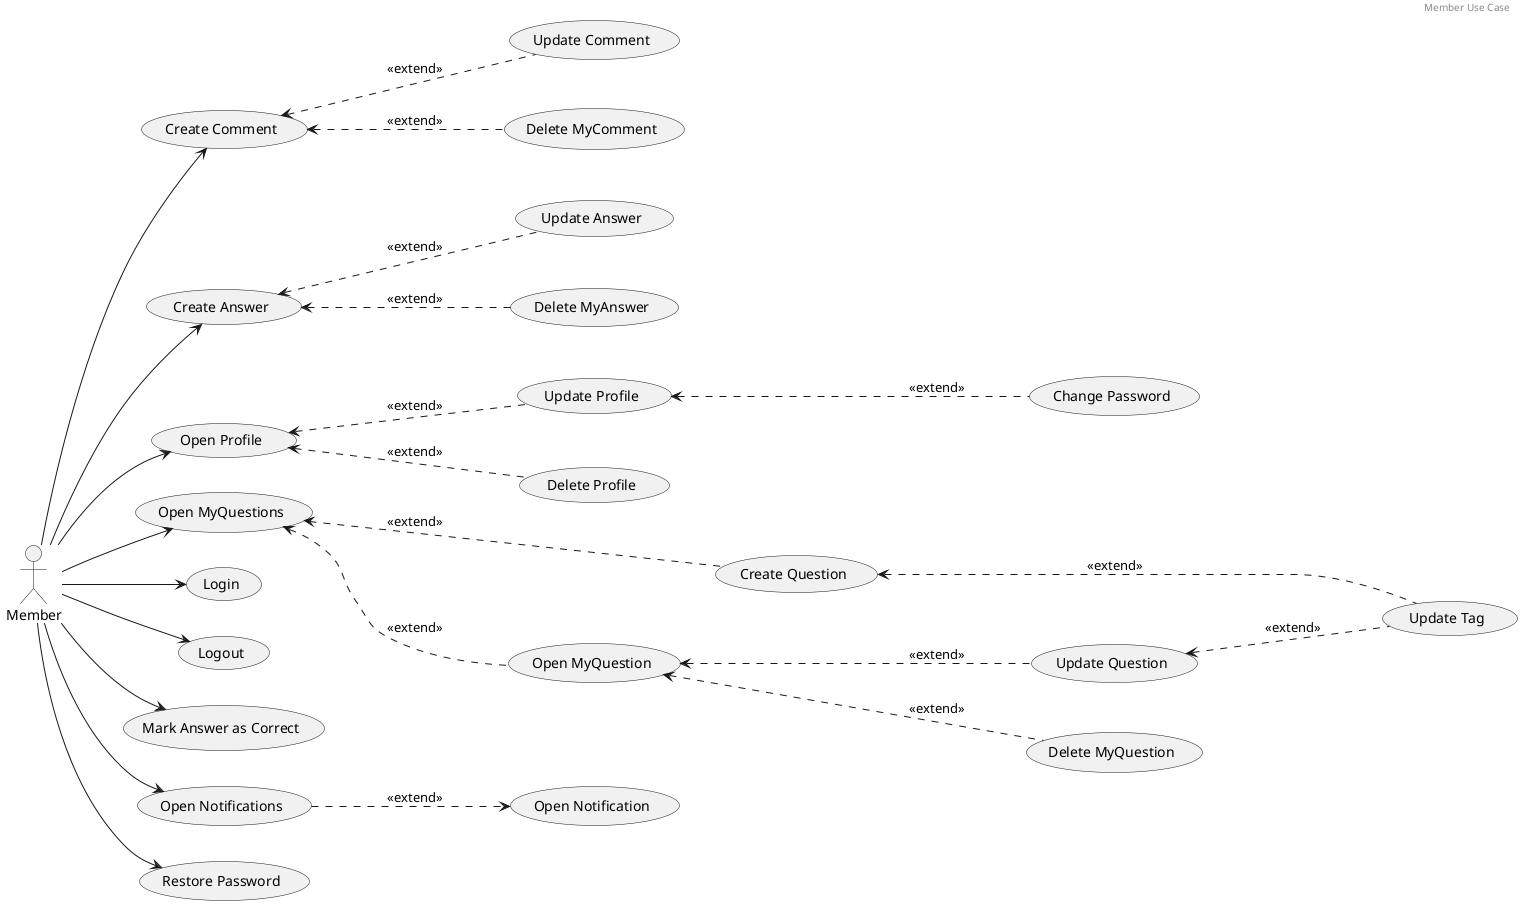 @startuml

header Member Use Case

actor Member

left to right direction

(Login) as UC1
(Logout) as UC2

(Open Profile) as UC4
(Update Profile) as UC5
(Delete Profile) as UC6
(Change Password) as UC36

(Create Question) as UC8
(Delete MyQuestion) as UC9
(Update Question) as UC10
(Open MyQuestion) as UC12
(Open MyQuestions) as UC13

(Create Answer) as UC14
(Update Answer) as UC15
(Delete MyAnswer) as UC16
(Mark Answer as Correct) as UC17

(Create Comment) as UC18
(Update Comment) as UC19
(Delete MyComment) as UC20
(Open Notifications) as UC33
(Open Notification) as UC34

(Update Tag) as UC21

(Restore Password) as UC37

UC8 .-up-> UC13 : <<extend>>
UC12 .-up-> UC13 : <<extend>>
UC9 .-up-> UC12 : <<extend>>
UC10 .-up-> UC12 : <<extend>>

UC21 .-up-> UC8 : <<extend>>
UC21 .-up-> UC10 : <<extend>>

UC5 .-up-> UC4 : <<extend>>
UC6 .-up-> UC4 : <<extend>>
UC36 .-up-> UC5 : <<extend>>

UC15 .-up-> UC14 : <<extend>>
UC16 .-up-> UC14 : <<extend>>

UC19 .-up-> UC18 : <<extend>>
UC20 .-up-> UC18 : <<extend>>
UC33 .-down-> UC34 : <<extend>>


Member --> UC1
Member --> UC2
Member --> UC4
Member --> UC13
Member --> UC14
Member --> UC17
Member --> UC18
Member --> UC33
Member --> UC37

@enduml